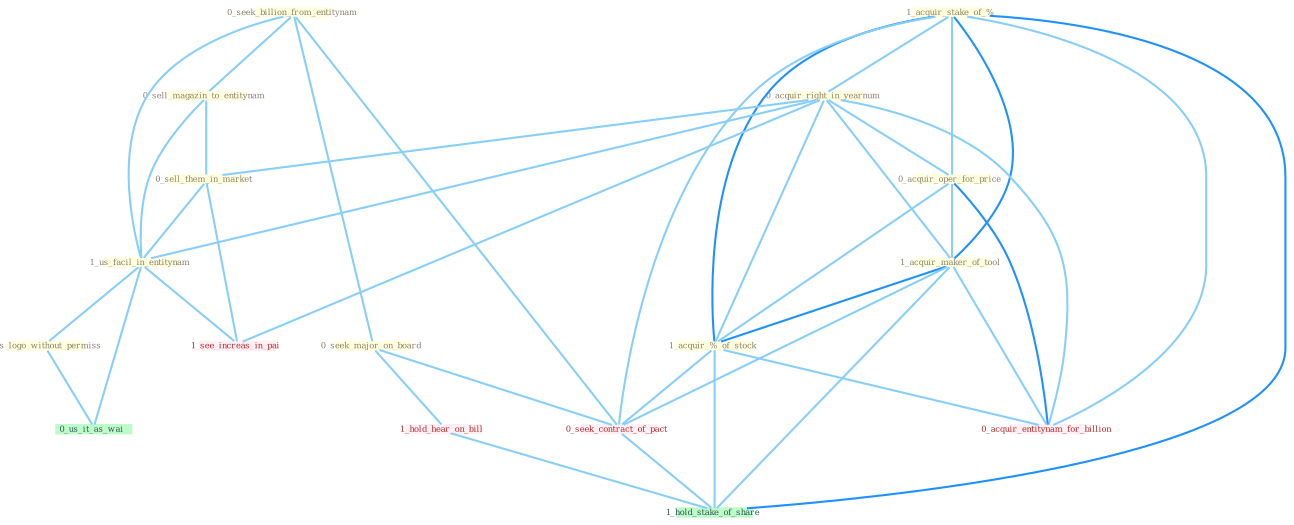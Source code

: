 Graph G{ 
    node
    [shape=polygon,style=filled,width=.5,height=.06,color="#BDFCC9",fixedsize=true,fontsize=4,
    fontcolor="#2f4f4f"];
    {node
    [color="#ffffe0", fontcolor="#8b7d6b"] "0_seek_billion_from_entitynam " "1_acquir_stake_of_% " "0_sell_magazin_to_entitynam " "0_acquir_right_in_yearnum " "0_seek_major_on_board " "0_sell_them_in_market " "0_acquir_oper_for_price " "1_us_facil_in_entitynam " "0_us_logo_without_permiss " "1_acquir_maker_of_tool " "1_acquir_%_of_stock "}
{node [color="#fff0f5", fontcolor="#b22222"] "0_seek_contract_of_pact " "0_acquir_entitynam_for_billion " "1_see_increas_in_pai " "1_hold_hear_on_bill "}
edge [color="#B0E2FF"];

	"0_seek_billion_from_entitynam " -- "0_sell_magazin_to_entitynam " [w="1", color="#87cefa" ];
	"0_seek_billion_from_entitynam " -- "0_seek_major_on_board " [w="1", color="#87cefa" ];
	"0_seek_billion_from_entitynam " -- "1_us_facil_in_entitynam " [w="1", color="#87cefa" ];
	"0_seek_billion_from_entitynam " -- "0_seek_contract_of_pact " [w="1", color="#87cefa" ];
	"1_acquir_stake_of_% " -- "0_acquir_right_in_yearnum " [w="1", color="#87cefa" ];
	"1_acquir_stake_of_% " -- "0_acquir_oper_for_price " [w="1", color="#87cefa" ];
	"1_acquir_stake_of_% " -- "1_acquir_maker_of_tool " [w="2", color="#1e90ff" , len=0.8];
	"1_acquir_stake_of_% " -- "1_acquir_%_of_stock " [w="2", color="#1e90ff" , len=0.8];
	"1_acquir_stake_of_% " -- "0_seek_contract_of_pact " [w="1", color="#87cefa" ];
	"1_acquir_stake_of_% " -- "0_acquir_entitynam_for_billion " [w="1", color="#87cefa" ];
	"1_acquir_stake_of_% " -- "1_hold_stake_of_share " [w="2", color="#1e90ff" , len=0.8];
	"0_sell_magazin_to_entitynam " -- "0_sell_them_in_market " [w="1", color="#87cefa" ];
	"0_sell_magazin_to_entitynam " -- "1_us_facil_in_entitynam " [w="1", color="#87cefa" ];
	"0_acquir_right_in_yearnum " -- "0_sell_them_in_market " [w="1", color="#87cefa" ];
	"0_acquir_right_in_yearnum " -- "0_acquir_oper_for_price " [w="1", color="#87cefa" ];
	"0_acquir_right_in_yearnum " -- "1_us_facil_in_entitynam " [w="1", color="#87cefa" ];
	"0_acquir_right_in_yearnum " -- "1_acquir_maker_of_tool " [w="1", color="#87cefa" ];
	"0_acquir_right_in_yearnum " -- "1_acquir_%_of_stock " [w="1", color="#87cefa" ];
	"0_acquir_right_in_yearnum " -- "0_acquir_entitynam_for_billion " [w="1", color="#87cefa" ];
	"0_acquir_right_in_yearnum " -- "1_see_increas_in_pai " [w="1", color="#87cefa" ];
	"0_seek_major_on_board " -- "0_seek_contract_of_pact " [w="1", color="#87cefa" ];
	"0_seek_major_on_board " -- "1_hold_hear_on_bill " [w="1", color="#87cefa" ];
	"0_sell_them_in_market " -- "1_us_facil_in_entitynam " [w="1", color="#87cefa" ];
	"0_sell_them_in_market " -- "1_see_increas_in_pai " [w="1", color="#87cefa" ];
	"0_acquir_oper_for_price " -- "1_acquir_maker_of_tool " [w="1", color="#87cefa" ];
	"0_acquir_oper_for_price " -- "1_acquir_%_of_stock " [w="1", color="#87cefa" ];
	"0_acquir_oper_for_price " -- "0_acquir_entitynam_for_billion " [w="2", color="#1e90ff" , len=0.8];
	"1_us_facil_in_entitynam " -- "0_us_logo_without_permiss " [w="1", color="#87cefa" ];
	"1_us_facil_in_entitynam " -- "0_us_it_as_wai " [w="1", color="#87cefa" ];
	"1_us_facil_in_entitynam " -- "1_see_increas_in_pai " [w="1", color="#87cefa" ];
	"0_us_logo_without_permiss " -- "0_us_it_as_wai " [w="1", color="#87cefa" ];
	"1_acquir_maker_of_tool " -- "1_acquir_%_of_stock " [w="2", color="#1e90ff" , len=0.8];
	"1_acquir_maker_of_tool " -- "0_seek_contract_of_pact " [w="1", color="#87cefa" ];
	"1_acquir_maker_of_tool " -- "0_acquir_entitynam_for_billion " [w="1", color="#87cefa" ];
	"1_acquir_maker_of_tool " -- "1_hold_stake_of_share " [w="1", color="#87cefa" ];
	"1_acquir_%_of_stock " -- "0_seek_contract_of_pact " [w="1", color="#87cefa" ];
	"1_acquir_%_of_stock " -- "0_acquir_entitynam_for_billion " [w="1", color="#87cefa" ];
	"1_acquir_%_of_stock " -- "1_hold_stake_of_share " [w="1", color="#87cefa" ];
	"0_seek_contract_of_pact " -- "1_hold_stake_of_share " [w="1", color="#87cefa" ];
	"1_hold_hear_on_bill " -- "1_hold_stake_of_share " [w="1", color="#87cefa" ];
}